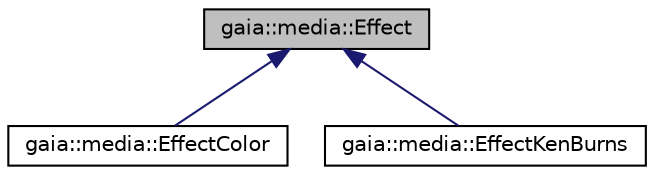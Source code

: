 digraph G
{
  edge [fontname="Helvetica",fontsize="10",labelfontname="Helvetica",labelfontsize="10"];
  node [fontname="Helvetica",fontsize="10",shape=record];
  Node1 [label="gaia::media::Effect",height=0.2,width=0.4,color="black", fillcolor="grey75", style="filled" fontcolor="black"];
  Node1 -> Node2 [dir=back,color="midnightblue",fontsize="10",style="solid",fontname="Helvetica"];
  Node2 [label="gaia::media::EffectColor",height=0.2,width=0.4,color="black", fillcolor="white", style="filled",URL="$d5/d6e/classgaia_1_1media_1_1_effect_color.html",tooltip="This class allows to apply color effect on a media item."];
  Node1 -> Node3 [dir=back,color="midnightblue",fontsize="10",style="solid",fontname="Helvetica"];
  Node3 [label="gaia::media::EffectKenBurns",height=0.2,width=0.4,color="black", fillcolor="white", style="filled",URL="$dd/d51/classgaia_1_1media_1_1_effect_ken_burns.html",tooltip="This class represents a Ken Burns effect."];
}
